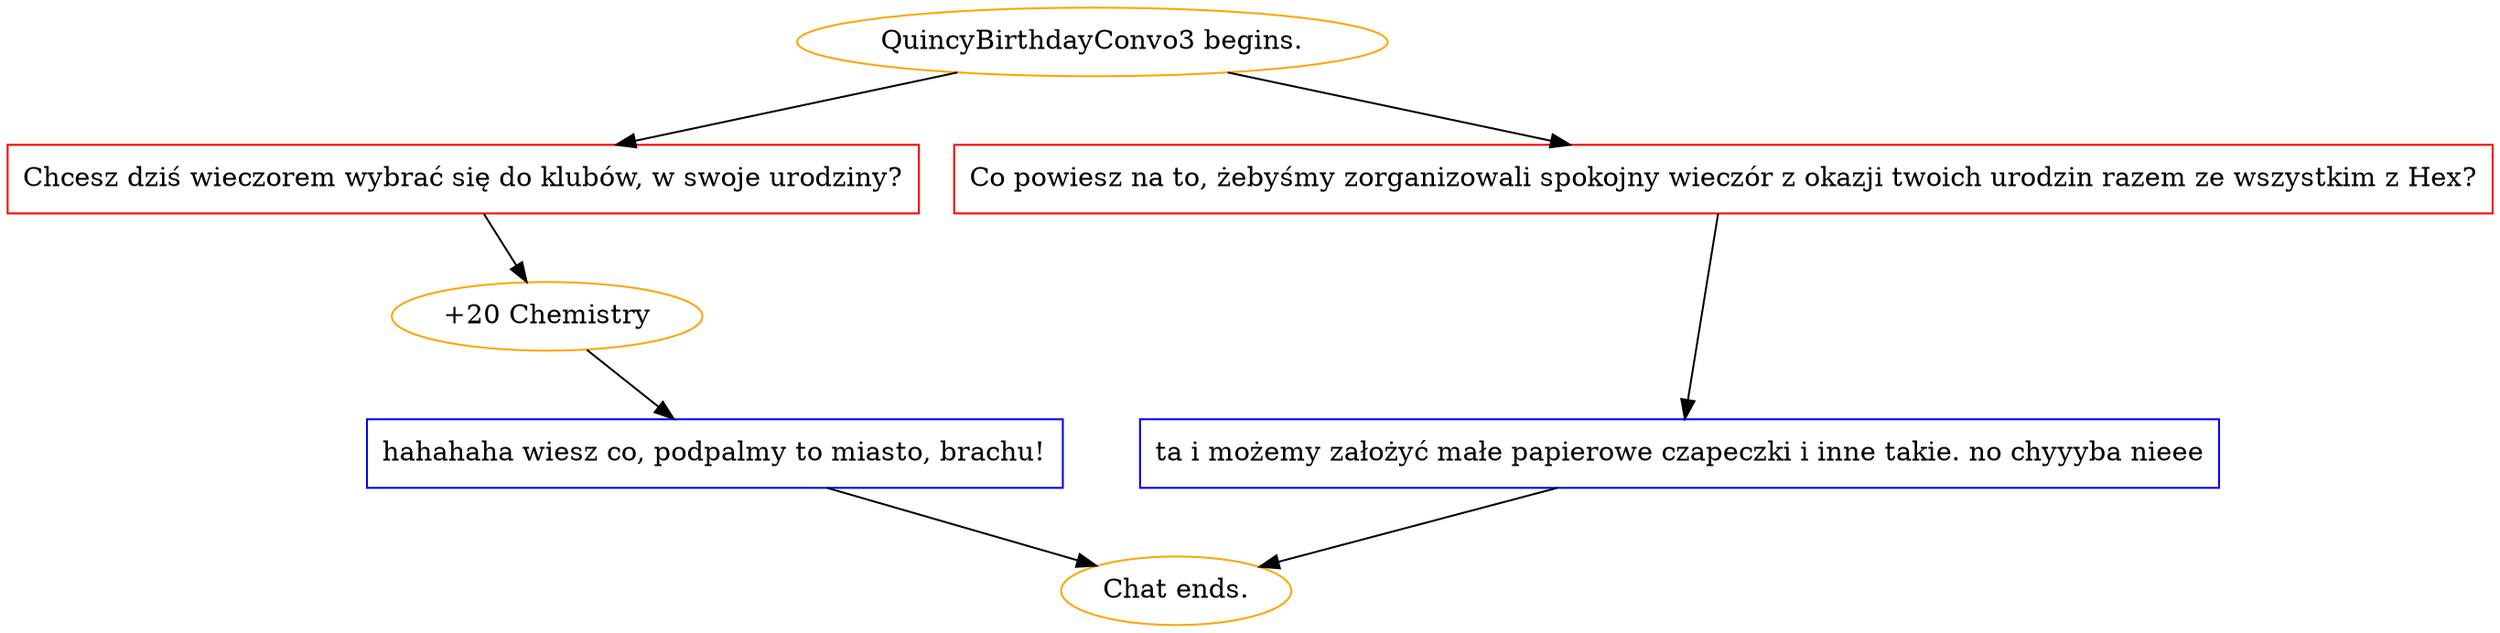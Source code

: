 digraph {
	"QuincyBirthdayConvo3 begins." [color=orange];
		"QuincyBirthdayConvo3 begins." -> j720564396;
		"QuincyBirthdayConvo3 begins." -> j4117245683;
	j720564396 [label="Chcesz dziś wieczorem wybrać się do klubów, w swoje urodziny?",shape=box,color=red];
		j720564396 -> j574812509;
	j4117245683 [label="Co powiesz na to, żebyśmy zorganizowali spokojny wieczór z okazji twoich urodzin razem ze wszystkim z Hex?",shape=box,color=red];
		j4117245683 -> j645253113;
	j574812509 [label="+20 Chemistry",color=orange];
		j574812509 -> j2819886259;
	j645253113 [label="ta i możemy założyć małe papierowe czapeczki i inne takie. no chyyyba nieee",shape=box,color=blue];
		j645253113 -> "Chat ends.";
	j2819886259 [label="hahahaha wiesz co, podpalmy to miasto, brachu!",shape=box,color=blue];
		j2819886259 -> "Chat ends.";
	"Chat ends." [color=orange];
}